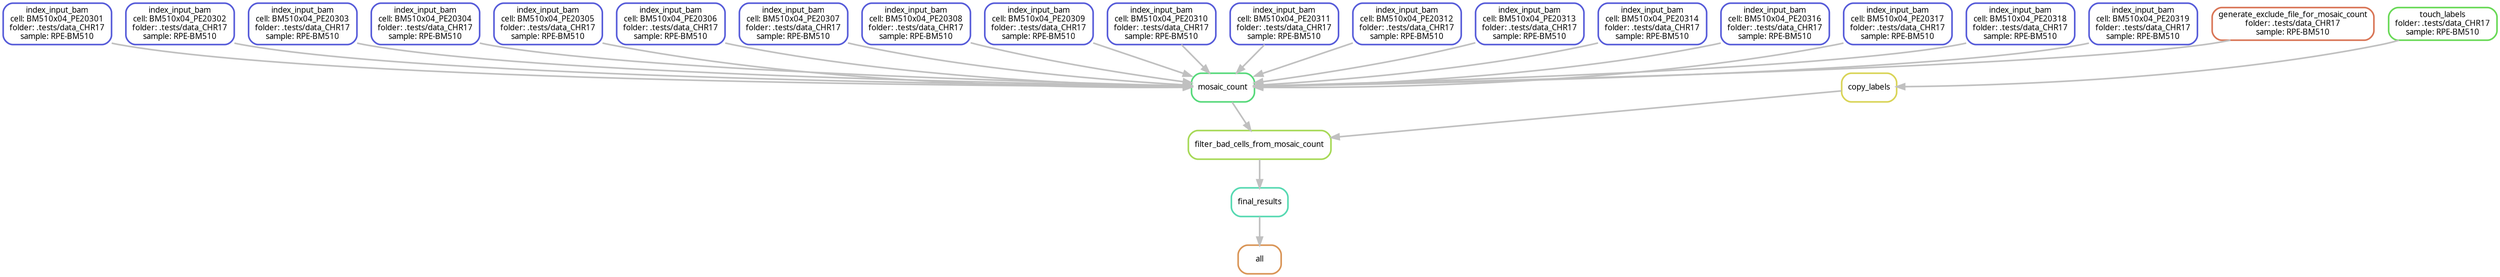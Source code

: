 digraph snakemake_dag {
    graph[bgcolor=white, margin=0];
    node[shape=box, style=rounded, fontname=sans,                 fontsize=10, penwidth=2];
    edge[penwidth=2, color=grey];
	0[label = "all", color = "0.08 0.6 0.85", style="rounded"];
	1[label = "filter_bad_cells_from_mosaic_count", color = "0.23 0.6 0.85", style="rounded"];
	2[label = "mosaic_count", color = "0.38 0.6 0.85", style="rounded"];
	3[label = "index_input_bam\ncell: BM510x04_PE20301\nfolder: .tests/data_CHR17\nsample: RPE-BM510", color = "0.66 0.6 0.85", style="rounded"];
	4[label = "index_input_bam\ncell: BM510x04_PE20302\nfolder: .tests/data_CHR17\nsample: RPE-BM510", color = "0.66 0.6 0.85", style="rounded"];
	5[label = "index_input_bam\ncell: BM510x04_PE20303\nfolder: .tests/data_CHR17\nsample: RPE-BM510", color = "0.66 0.6 0.85", style="rounded"];
	6[label = "index_input_bam\ncell: BM510x04_PE20304\nfolder: .tests/data_CHR17\nsample: RPE-BM510", color = "0.66 0.6 0.85", style="rounded"];
	7[label = "index_input_bam\ncell: BM510x04_PE20305\nfolder: .tests/data_CHR17\nsample: RPE-BM510", color = "0.66 0.6 0.85", style="rounded"];
	8[label = "index_input_bam\ncell: BM510x04_PE20306\nfolder: .tests/data_CHR17\nsample: RPE-BM510", color = "0.66 0.6 0.85", style="rounded"];
	9[label = "index_input_bam\ncell: BM510x04_PE20307\nfolder: .tests/data_CHR17\nsample: RPE-BM510", color = "0.66 0.6 0.85", style="rounded"];
	10[label = "index_input_bam\ncell: BM510x04_PE20308\nfolder: .tests/data_CHR17\nsample: RPE-BM510", color = "0.66 0.6 0.85", style="rounded"];
	11[label = "index_input_bam\ncell: BM510x04_PE20309\nfolder: .tests/data_CHR17\nsample: RPE-BM510", color = "0.66 0.6 0.85", style="rounded"];
	12[label = "index_input_bam\ncell: BM510x04_PE20310\nfolder: .tests/data_CHR17\nsample: RPE-BM510", color = "0.66 0.6 0.85", style="rounded"];
	13[label = "index_input_bam\ncell: BM510x04_PE20311\nfolder: .tests/data_CHR17\nsample: RPE-BM510", color = "0.66 0.6 0.85", style="rounded"];
	14[label = "index_input_bam\ncell: BM510x04_PE20312\nfolder: .tests/data_CHR17\nsample: RPE-BM510", color = "0.66 0.6 0.85", style="rounded"];
	15[label = "index_input_bam\ncell: BM510x04_PE20313\nfolder: .tests/data_CHR17\nsample: RPE-BM510", color = "0.66 0.6 0.85", style="rounded"];
	16[label = "index_input_bam\ncell: BM510x04_PE20314\nfolder: .tests/data_CHR17\nsample: RPE-BM510", color = "0.66 0.6 0.85", style="rounded"];
	17[label = "index_input_bam\ncell: BM510x04_PE20316\nfolder: .tests/data_CHR17\nsample: RPE-BM510", color = "0.66 0.6 0.85", style="rounded"];
	18[label = "index_input_bam\ncell: BM510x04_PE20317\nfolder: .tests/data_CHR17\nsample: RPE-BM510", color = "0.66 0.6 0.85", style="rounded"];
	19[label = "index_input_bam\ncell: BM510x04_PE20318\nfolder: .tests/data_CHR17\nsample: RPE-BM510", color = "0.66 0.6 0.85", style="rounded"];
	20[label = "index_input_bam\ncell: BM510x04_PE20319\nfolder: .tests/data_CHR17\nsample: RPE-BM510", color = "0.66 0.6 0.85", style="rounded"];
	21[label = "generate_exclude_file_for_mosaic_count\nfolder: .tests/data_CHR17\nsample: RPE-BM510", color = "0.04 0.6 0.85", style="rounded"];
	22[label = "copy_labels", color = "0.16 0.6 0.85", style="rounded"];
	23[label = "touch_labels\nfolder: .tests/data_CHR17\nsample: RPE-BM510", color = "0.31 0.6 0.85", style="rounded"];
	24[label = "final_results", color = "0.45 0.6 0.85", style="rounded"];
	24 -> 0
	2 -> 1
	22 -> 1
	3 -> 2
	4 -> 2
	5 -> 2
	6 -> 2
	7 -> 2
	8 -> 2
	9 -> 2
	10 -> 2
	11 -> 2
	12 -> 2
	13 -> 2
	14 -> 2
	15 -> 2
	16 -> 2
	17 -> 2
	18 -> 2
	19 -> 2
	20 -> 2
	21 -> 2
	23 -> 22
	1 -> 24
}            
